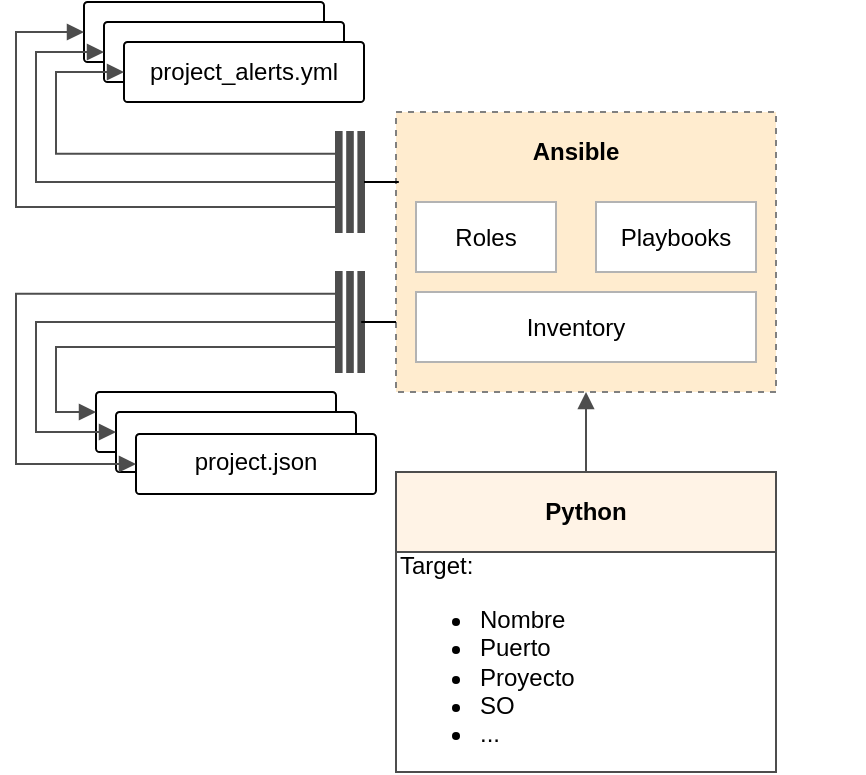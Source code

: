 <mxfile version="14.6.10"><diagram name="Page-1" id="0"><mxGraphModel dx="946" dy="529" grid="1" gridSize="10" guides="1" tooltips="1" connect="1" arrows="1" fold="1" page="1" pageScale="1" pageWidth="826" pageHeight="1169" background="#ffffff" math="0" shadow="0"><root><mxCell id="0"/><mxCell id="1" parent="0"/><mxCell id="2" value="" style="whiteSpace=wrap;html=1;orange;fillColor=#FFECCF;gradientColor=none;shadow=0;glass=0;strokeColor=#808080;dashed=1;" parent="1" vertex="1"><mxGeometry x="290" y="210" width="190" height="140" as="geometry"/></mxCell><mxCell id="ydTFu0KcrB9FExJXd13w-126" value="" style="whiteSpace=wrap;html=1;strokeWidth=1;shadow=0;glass=0;strokeColor=#B3B3B3;" parent="1" vertex="1"><mxGeometry x="300" y="300" width="170" height="35" as="geometry"/></mxCell><mxCell id="4" value="" style="shape=parallelMarker;html=1;strokeColor=#4D4D4D;rotation=0;" parent="1" vertex="1"><mxGeometry x="260" y="290" width="14" height="50" as="geometry"/></mxCell><mxCell id="5" value="" style="strokeWidth=1;html=1;shape=mxgraph.flowchart.process;whiteSpace=wrap;" parent="1" vertex="1"><mxGeometry x="140" y="350" width="120" height="30" as="geometry"/></mxCell><mxCell id="6" value="" style="strokeWidth=1;html=1;shape=mxgraph.flowchart.process;whiteSpace=wrap;" parent="1" vertex="1"><mxGeometry x="150" y="360" width="120" height="30" as="geometry"/></mxCell><mxCell id="7" value="" style="strokeWidth=1;html=1;shape=mxgraph.flowchart.process;whiteSpace=wrap;" parent="1" vertex="1"><mxGeometry x="160" y="371" width="120" height="30" as="geometry"/></mxCell><mxCell id="8" style="edgeStyle=orthogonalEdgeStyle;rounded=0;html=1;endArrow=block;endFill=1;strokeColor=#4D4D4D;exitX=0;exitY=0.75;exitDx=0;exitDy=0;" parent="1" source="4" target="5" edge="1"><mxGeometry relative="1" as="geometry"><mxPoint x="203" y="285" as="targetPoint"/><mxPoint x="375" y="205" as="sourcePoint"/><Array as="points"><mxPoint x="120" y="328"/><mxPoint x="120" y="360"/></Array></mxGeometry></mxCell><mxCell id="9" style="edgeStyle=orthogonalEdgeStyle;rounded=0;html=1;endArrow=block;endFill=1;strokeColor=#4D4D4D;exitX=0.1;exitY=0.5;exitDx=0;exitDy=0;exitPerimeter=0;" parent="1" source="4" target="6" edge="1"><mxGeometry relative="1" as="geometry"><mxPoint x="385" y="205" as="sourcePoint"/><Array as="points"><mxPoint x="110" y="315"/><mxPoint x="110" y="370"/></Array></mxGeometry></mxCell><mxCell id="10" style="edgeStyle=orthogonalEdgeStyle;rounded=0;html=1;endArrow=block;endFill=1;strokeColor=#4D4D4D;entryX=0;entryY=0.5;entryDx=0;entryDy=0;entryPerimeter=0;exitX=0.039;exitY=0.218;exitDx=0;exitDy=0;exitPerimeter=0;" parent="1" source="4" target="7" edge="1"><mxGeometry relative="1" as="geometry"><mxPoint x="420" y="195" as="sourcePoint"/><Array as="points"><mxPoint x="100" y="301"/><mxPoint x="100" y="386"/></Array><mxPoint x="160" y="420" as="targetPoint"/></mxGeometry></mxCell><mxCell id="11" value="" style="whiteSpace=wrap;html=1;strokeWidth=1;shadow=0;glass=0;strokeColor=#B3B3B3;" parent="1" vertex="1"><mxGeometry x="300" y="255" width="70" height="35" as="geometry"/></mxCell><mxCell id="12" value="" style="whiteSpace=wrap;html=1;strokeWidth=1;glass=0;strokeColor=#B3B3B3;" parent="1" vertex="1"><mxGeometry x="390" y="255" width="80" height="35" as="geometry"/></mxCell><mxCell id="32" value="&lt;font color=&quot;#ffffff&quot;&gt;HDD / SSD&lt;/font&gt;" style="text;html=1;strokeColor=none;fillColor=none;align=center;verticalAlign=middle;whiteSpace=wrap;overflow=hidden;shadow=0;glass=0;" parent="1" vertex="1"><mxGeometry x="457" y="385" width="67" height="20" as="geometry"/></mxCell><mxCell id="36" value="project.json" style="text;html=1;strokeColor=none;fillColor=none;align=center;verticalAlign=middle;whiteSpace=wrap;overflow=hidden;shadow=0;glass=0;" parent="1" vertex="1"><mxGeometry x="170" y="375" width="100" height="20" as="geometry"/></mxCell><mxCell id="37" value="Playbooks" style="text;html=1;strokeColor=none;fillColor=none;align=center;verticalAlign=middle;whiteSpace=wrap;overflow=hidden;shadow=0;glass=0;" parent="1" vertex="1"><mxGeometry x="400" y="262.5" width="60" height="20" as="geometry"/></mxCell><mxCell id="38" value="Inventory" style="text;html=1;strokeColor=none;fillColor=none;align=center;verticalAlign=middle;whiteSpace=wrap;overflow=hidden;shadow=0;glass=0;" parent="1" vertex="1"><mxGeometry x="345" y="307.5" width="70" height="20" as="geometry"/></mxCell><mxCell id="41" value="&lt;div style=&quot;text-align: left&quot;&gt;&lt;b style=&quot;line-height: 1.2&quot;&gt;Ansible&lt;/b&gt;&lt;/div&gt;" style="text;html=1;strokeColor=none;fillColor=none;align=center;verticalAlign=middle;whiteSpace=wrap;overflow=hidden;shadow=0;glass=0;" parent="1" vertex="1"><mxGeometry x="320" y="205" width="120" height="50" as="geometry"/></mxCell><mxCell id="70" style="edgeStyle=orthogonalEdgeStyle;rounded=0;html=1;startArrow=none;startFill=0;endArrow=block;endFill=1;strokeColor=#4D4D4D;strokeWidth=1;" parent="1" source="66" target="2" edge="1"><mxGeometry relative="1" as="geometry"><Array as="points"/><mxPoint x="622" y="263" as="sourcePoint"/></mxGeometry></mxCell><mxCell id="ydTFu0KcrB9FExJXd13w-120" value="" style="html=1;rounded=0;edgeStyle=orthogonalEdgeStyle;endArrow=none;endFill=0;entryX=0;entryY=0.75;entryDx=0;entryDy=0;exitX=0.9;exitY=0.5;exitDx=0;exitDy=0;exitPerimeter=0;" parent="1" source="4" target="2" edge="1"><mxGeometry width="100" relative="1" as="geometry"><mxPoint x="250" y="250" as="sourcePoint"/><mxPoint x="290" y="260" as="targetPoint"/><Array as="points"><mxPoint x="273" y="315"/></Array></mxGeometry></mxCell><mxCell id="66" value="&lt;b&gt;Python&lt;/b&gt;" style="whiteSpace=wrap;html=1;rounded=0;shadow=0;glass=0;strokeColor=#4D4D4D;strokeWidth=1;fillColor=#FFF3E6;gradientColor=none;" parent="1" vertex="1"><mxGeometry x="290" y="390" width="190" height="40" as="geometry"/></mxCell><mxCell id="67" value="&lt;span&gt;Target:&lt;/span&gt;&lt;br&gt;&lt;ul&gt;&lt;li&gt;&lt;span&gt;Nombre&lt;/span&gt;&lt;br&gt;&lt;/li&gt;&lt;li&gt;&lt;span&gt;Puerto&lt;/span&gt;&lt;br&gt;&lt;/li&gt;&lt;li&gt;Proyecto&lt;/li&gt;&lt;li&gt;SO&lt;/li&gt;&lt;li&gt;...&lt;/li&gt;&lt;/ul&gt;" style="whiteSpace=wrap;html=1;rounded=0;shadow=0;glass=0;strokeColor=#4D4D4D;strokeWidth=1;fillColor=#FFFFFF;gradientColor=none;align=left;" parent="1" vertex="1"><mxGeometry x="290" y="430" width="190" height="110" as="geometry"/></mxCell><mxCell id="ydTFu0KcrB9FExJXd13w-125" style="edgeStyle=orthogonalEdgeStyle;rounded=0;orthogonalLoop=1;jettySize=auto;html=1;exitX=0.5;exitY=1;exitDx=0;exitDy=0;endArrow=none;endFill=0;strokeColor=#000000;" parent="1" source="66" target="66" edge="1"><mxGeometry x="620" y="222" as="geometry"/></mxCell><mxCell id="ydTFu0KcrB9FExJXd13w-127" value="Roles" style="text;html=1;strokeColor=none;fillColor=none;align=center;verticalAlign=middle;whiteSpace=wrap;overflow=hidden;shadow=0;glass=0;" parent="1" vertex="1"><mxGeometry x="300" y="262.5" width="70" height="20" as="geometry"/></mxCell><mxCell id="_PTo79dzVmskuwpC40RN-70" value="" style="shape=parallelMarker;html=1;strokeColor=#4D4D4D;rotation=0;direction=east;" vertex="1" parent="1"><mxGeometry x="260" y="220" width="14" height="50" as="geometry"/></mxCell><mxCell id="_PTo79dzVmskuwpC40RN-71" value="" style="strokeWidth=1;html=1;shape=mxgraph.flowchart.process;whiteSpace=wrap;direction=east;" vertex="1" parent="1"><mxGeometry x="134" y="155" width="120" height="30" as="geometry"/></mxCell><mxCell id="_PTo79dzVmskuwpC40RN-72" value="" style="strokeWidth=1;html=1;shape=mxgraph.flowchart.process;whiteSpace=wrap;direction=east;" vertex="1" parent="1"><mxGeometry x="144" y="165" width="120" height="30" as="geometry"/></mxCell><mxCell id="_PTo79dzVmskuwpC40RN-73" value="" style="strokeWidth=1;html=1;shape=mxgraph.flowchart.process;whiteSpace=wrap;direction=east;" vertex="1" parent="1"><mxGeometry x="154" y="175" width="120" height="30" as="geometry"/></mxCell><mxCell id="_PTo79dzVmskuwpC40RN-74" style="edgeStyle=orthogonalEdgeStyle;rounded=0;html=1;endArrow=block;endFill=1;strokeColor=#4D4D4D;exitX=0;exitY=0.75;exitDx=0;exitDy=0;" edge="1" parent="1" source="_PTo79dzVmskuwpC40RN-70" target="_PTo79dzVmskuwpC40RN-71"><mxGeometry relative="1" as="geometry"><mxPoint x="193" y="105" as="targetPoint"/><mxPoint x="365" y="25" as="sourcePoint"/><Array as="points"><mxPoint x="100" y="258"/><mxPoint x="100" y="170"/></Array></mxGeometry></mxCell><mxCell id="_PTo79dzVmskuwpC40RN-75" style="edgeStyle=orthogonalEdgeStyle;rounded=0;html=1;endArrow=block;endFill=1;strokeColor=#4D4D4D;exitX=0.1;exitY=0.5;exitDx=0;exitDy=0;exitPerimeter=0;" edge="1" parent="1" source="_PTo79dzVmskuwpC40RN-70" target="_PTo79dzVmskuwpC40RN-72"><mxGeometry relative="1" as="geometry"><mxPoint x="375" y="25" as="sourcePoint"/><Array as="points"><mxPoint x="110" y="245"/><mxPoint x="110" y="180"/></Array></mxGeometry></mxCell><mxCell id="_PTo79dzVmskuwpC40RN-76" style="edgeStyle=orthogonalEdgeStyle;rounded=0;html=1;endArrow=block;endFill=1;strokeColor=#4D4D4D;entryX=0;entryY=0.5;entryDx=0;entryDy=0;entryPerimeter=0;exitX=0.039;exitY=0.218;exitDx=0;exitDy=0;exitPerimeter=0;" edge="1" parent="1" source="_PTo79dzVmskuwpC40RN-70" target="_PTo79dzVmskuwpC40RN-73"><mxGeometry relative="1" as="geometry"><mxPoint x="410" y="15" as="sourcePoint"/><Array as="points"><mxPoint x="120" y="231"/><mxPoint x="120" y="190"/></Array><mxPoint x="123" y="215" as="targetPoint"/></mxGeometry></mxCell><mxCell id="_PTo79dzVmskuwpC40RN-77" value="project_alerts.yml" style="text;html=1;strokeColor=none;fillColor=none;align=center;verticalAlign=middle;whiteSpace=wrap;overflow=hidden;shadow=0;glass=0;direction=east;" vertex="1" parent="1"><mxGeometry x="164" y="180" width="100" height="20" as="geometry"/></mxCell><mxCell id="_PTo79dzVmskuwpC40RN-78" value="" style="html=1;rounded=0;edgeStyle=orthogonalEdgeStyle;endArrow=none;endFill=0;entryX=0;entryY=0.75;entryDx=0;entryDy=0;exitX=0.9;exitY=0.5;exitDx=0;exitDy=0;exitPerimeter=0;" edge="1" parent="1"><mxGeometry width="100" relative="1" as="geometry"><mxPoint x="274" y="245" as="sourcePoint"/><mxPoint x="291.4" y="245" as="targetPoint"/><Array as="points"><mxPoint x="274" y="245"/><mxPoint x="274" y="245"/></Array></mxGeometry></mxCell></root></mxGraphModel></diagram></mxfile>